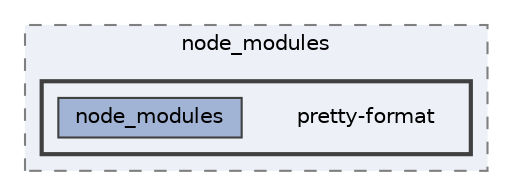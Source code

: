 digraph "pkiclassroomrescheduler/src/main/frontend/node_modules/pretty-format"
{
 // LATEX_PDF_SIZE
  bgcolor="transparent";
  edge [fontname=Helvetica,fontsize=10,labelfontname=Helvetica,labelfontsize=10];
  node [fontname=Helvetica,fontsize=10,shape=box,height=0.2,width=0.4];
  compound=true
  subgraph clusterdir_72953eda66ccb3a2722c28e1c3e6c23b {
    graph [ bgcolor="#edf0f7", pencolor="grey50", label="node_modules", fontname=Helvetica,fontsize=10 style="filled,dashed", URL="dir_72953eda66ccb3a2722c28e1c3e6c23b.html",tooltip=""]
  subgraph clusterdir_bc2276213380ae483c4c50289073098c {
    graph [ bgcolor="#edf0f7", pencolor="grey25", label="", fontname=Helvetica,fontsize=10 style="filled,bold", URL="dir_bc2276213380ae483c4c50289073098c.html",tooltip=""]
    dir_bc2276213380ae483c4c50289073098c [shape=plaintext, label="pretty-format"];
  dir_fbf801c0b7c03df0648d7c74ef60f58a [label="node_modules", fillcolor="#a2b4d6", color="grey25", style="filled", URL="dir_fbf801c0b7c03df0648d7c74ef60f58a.html",tooltip=""];
  }
  }
}
